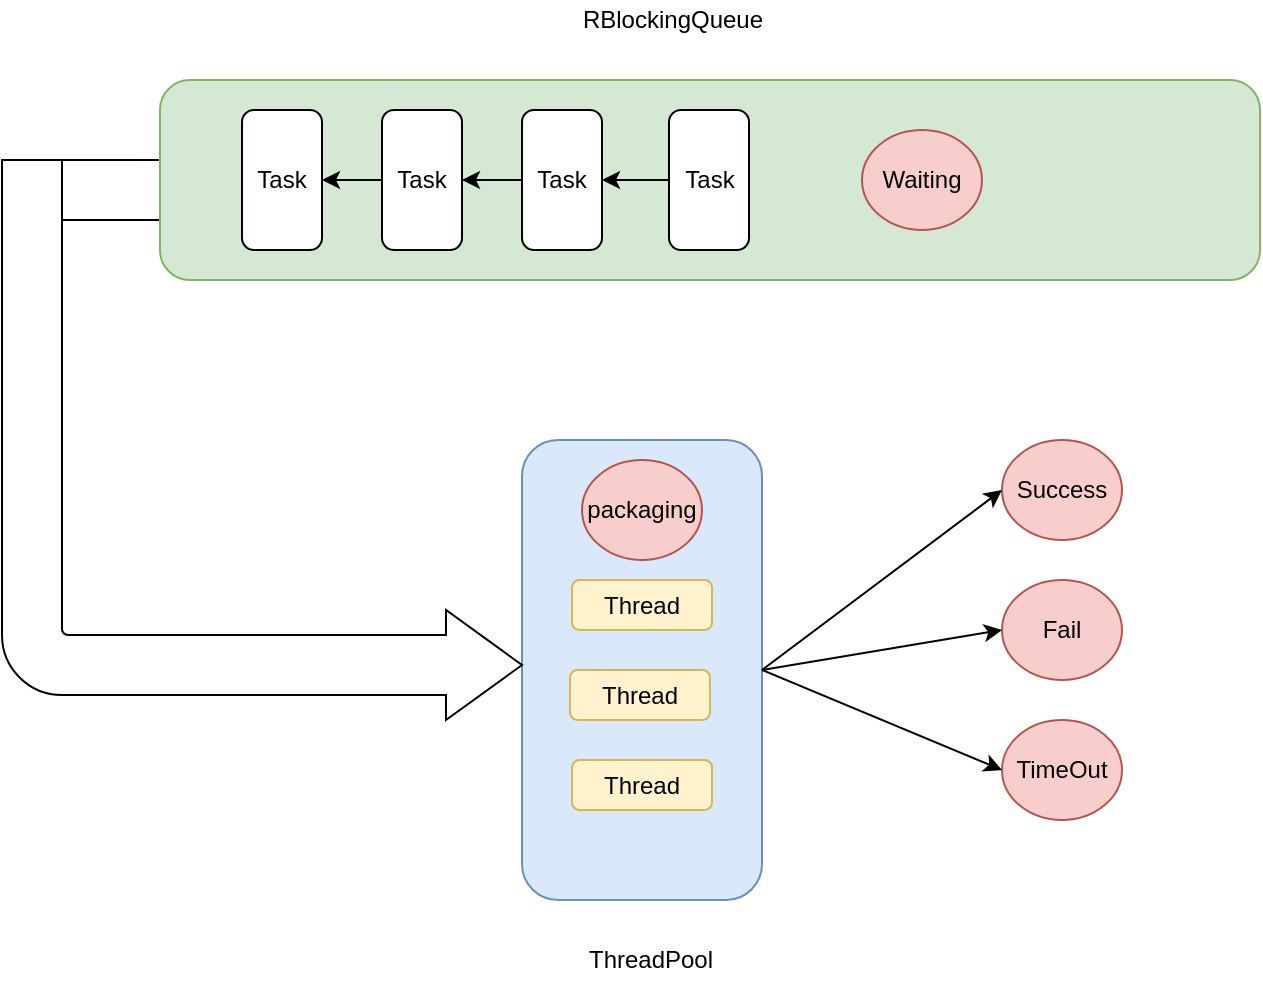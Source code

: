 <mxfile version="14.1.9" type="github">
  <diagram id="WXttNHrkhx1nnGVsF4Nc" name="Page-1">
    <mxGraphModel dx="1426" dy="946" grid="1" gridSize="10" guides="1" tooltips="1" connect="1" arrows="1" fold="1" page="1" pageScale="1" pageWidth="827" pageHeight="1169" math="0" shadow="0">
      <root>
        <mxCell id="0" />
        <mxCell id="1" parent="0" />
        <mxCell id="1fOs09JKboJRAiU0__4v-41" value="" style="shape=corner;whiteSpace=wrap;html=1;shadow=0;sketch=0;fillColor=#ffffff;gradientColor=none;dx=30;dy=30;" parent="1" vertex="1">
          <mxGeometry x="60" y="400" width="80" height="80" as="geometry" />
        </mxCell>
        <mxCell id="1fOs09JKboJRAiU0__4v-3" value="" style="rounded=1;whiteSpace=wrap;html=1;fillColor=#d5e8d4;strokeColor=#82b366;" parent="1" vertex="1">
          <mxGeometry x="139" y="360" width="550" height="100" as="geometry" />
        </mxCell>
        <mxCell id="1fOs09JKboJRAiU0__4v-8" value="RBlockingQueue" style="text;html=1;align=center;verticalAlign=middle;resizable=0;points=[];autosize=1;" parent="1" vertex="1">
          <mxGeometry x="340" y="320" width="110" height="20" as="geometry" />
        </mxCell>
        <mxCell id="1fOs09JKboJRAiU0__4v-10" value="Task" style="rounded=1;whiteSpace=wrap;html=1;" parent="1" vertex="1">
          <mxGeometry x="180" y="375" width="40" height="70" as="geometry" />
        </mxCell>
        <mxCell id="1fOs09JKboJRAiU0__4v-16" value="" style="edgeStyle=orthogonalEdgeStyle;rounded=0;orthogonalLoop=1;jettySize=auto;html=1;" parent="1" source="1fOs09JKboJRAiU0__4v-11" target="1fOs09JKboJRAiU0__4v-10" edge="1">
          <mxGeometry relative="1" as="geometry" />
        </mxCell>
        <mxCell id="1fOs09JKboJRAiU0__4v-11" value="Task" style="rounded=1;whiteSpace=wrap;html=1;" parent="1" vertex="1">
          <mxGeometry x="250" y="375" width="40" height="70" as="geometry" />
        </mxCell>
        <mxCell id="1fOs09JKboJRAiU0__4v-17" value="" style="edgeStyle=orthogonalEdgeStyle;rounded=0;orthogonalLoop=1;jettySize=auto;html=1;" parent="1" source="1fOs09JKboJRAiU0__4v-12" target="1fOs09JKboJRAiU0__4v-11" edge="1">
          <mxGeometry relative="1" as="geometry" />
        </mxCell>
        <mxCell id="1fOs09JKboJRAiU0__4v-12" value="Task" style="rounded=1;whiteSpace=wrap;html=1;" parent="1" vertex="1">
          <mxGeometry x="320" y="375" width="40" height="70" as="geometry" />
        </mxCell>
        <mxCell id="1fOs09JKboJRAiU0__4v-18" value="" style="edgeStyle=orthogonalEdgeStyle;rounded=0;orthogonalLoop=1;jettySize=auto;html=1;" parent="1" source="1fOs09JKboJRAiU0__4v-13" target="1fOs09JKboJRAiU0__4v-12" edge="1">
          <mxGeometry relative="1" as="geometry" />
        </mxCell>
        <mxCell id="1fOs09JKboJRAiU0__4v-13" value="Task" style="rounded=1;whiteSpace=wrap;html=1;" parent="1" vertex="1">
          <mxGeometry x="393.5" y="375" width="40" height="70" as="geometry" />
        </mxCell>
        <mxCell id="1fOs09JKboJRAiU0__4v-33" value="" style="rounded=1;whiteSpace=wrap;html=1;shadow=0;fillColor=#dae8fc;strokeColor=#6c8ebf;" parent="1" vertex="1">
          <mxGeometry x="320" y="540" width="120" height="230" as="geometry" />
        </mxCell>
        <mxCell id="1fOs09JKboJRAiU0__4v-35" value="ThreadPool" style="text;html=1;align=center;verticalAlign=middle;resizable=0;points=[];autosize=1;" parent="1" vertex="1">
          <mxGeometry x="344" y="790" width="80" height="20" as="geometry" />
        </mxCell>
        <mxCell id="1fOs09JKboJRAiU0__4v-38" value="" style="html=1;shadow=0;dashed=0;align=center;verticalAlign=middle;shape=mxgraph.arrows2.bendArrow;dy=15;dx=38;notch=0;arrowHead=55;rounded=1;sketch=0;fillColor=#ffffff;gradientColor=none;flipV=1;flipH=0;" parent="1" vertex="1">
          <mxGeometry x="60" y="400" width="260" height="280" as="geometry" />
        </mxCell>
        <mxCell id="oTEjtu3qGeO5vsxfW3SU-1" value="Thread" style="rounded=1;whiteSpace=wrap;html=1;fillColor=#fff2cc;strokeColor=#d6b656;" vertex="1" parent="1">
          <mxGeometry x="345" y="610" width="70" height="25" as="geometry" />
        </mxCell>
        <mxCell id="oTEjtu3qGeO5vsxfW3SU-2" value="Thread" style="rounded=1;whiteSpace=wrap;html=1;fillColor=#fff2cc;strokeColor=#d6b656;" vertex="1" parent="1">
          <mxGeometry x="344" y="655" width="70" height="25" as="geometry" />
        </mxCell>
        <mxCell id="oTEjtu3qGeO5vsxfW3SU-3" value="Thread" style="rounded=1;whiteSpace=wrap;html=1;fillColor=#fff2cc;strokeColor=#d6b656;" vertex="1" parent="1">
          <mxGeometry x="345" y="700" width="70" height="25" as="geometry" />
        </mxCell>
        <mxCell id="oTEjtu3qGeO5vsxfW3SU-9" value="Success" style="ellipse;whiteSpace=wrap;html=1;rounded=1;shadow=0;strokeColor=#b85450;fillColor=#f8cecc;" vertex="1" parent="1">
          <mxGeometry x="560" y="540" width="60" height="50" as="geometry" />
        </mxCell>
        <mxCell id="oTEjtu3qGeO5vsxfW3SU-11" value="Fail" style="ellipse;whiteSpace=wrap;html=1;rounded=1;shadow=0;strokeColor=#b85450;fillColor=#f8cecc;" vertex="1" parent="1">
          <mxGeometry x="560" y="610" width="60" height="50" as="geometry" />
        </mxCell>
        <mxCell id="oTEjtu3qGeO5vsxfW3SU-12" value="TimeOut" style="ellipse;whiteSpace=wrap;html=1;rounded=1;shadow=0;strokeColor=#b85450;fillColor=#f8cecc;" vertex="1" parent="1">
          <mxGeometry x="560" y="680" width="60" height="50" as="geometry" />
        </mxCell>
        <mxCell id="oTEjtu3qGeO5vsxfW3SU-14" value="" style="endArrow=classic;html=1;entryX=0;entryY=0.5;entryDx=0;entryDy=0;exitX=1;exitY=0.5;exitDx=0;exitDy=0;" edge="1" parent="1" source="1fOs09JKboJRAiU0__4v-33" target="oTEjtu3qGeO5vsxfW3SU-9">
          <mxGeometry width="50" height="50" relative="1" as="geometry">
            <mxPoint x="390" y="620" as="sourcePoint" />
            <mxPoint x="440" y="570" as="targetPoint" />
          </mxGeometry>
        </mxCell>
        <mxCell id="oTEjtu3qGeO5vsxfW3SU-15" value="" style="endArrow=classic;html=1;entryX=0;entryY=0.5;entryDx=0;entryDy=0;exitX=1;exitY=0.5;exitDx=0;exitDy=0;" edge="1" parent="1" source="1fOs09JKboJRAiU0__4v-33" target="oTEjtu3qGeO5vsxfW3SU-11">
          <mxGeometry width="50" height="50" relative="1" as="geometry">
            <mxPoint x="450" y="665" as="sourcePoint" />
            <mxPoint x="570" y="575" as="targetPoint" />
          </mxGeometry>
        </mxCell>
        <mxCell id="oTEjtu3qGeO5vsxfW3SU-16" value="" style="endArrow=classic;html=1;entryX=0;entryY=0.5;entryDx=0;entryDy=0;exitX=1;exitY=0.5;exitDx=0;exitDy=0;" edge="1" parent="1" source="1fOs09JKboJRAiU0__4v-33" target="oTEjtu3qGeO5vsxfW3SU-12">
          <mxGeometry width="50" height="50" relative="1" as="geometry">
            <mxPoint x="450" y="665" as="sourcePoint" />
            <mxPoint x="570" y="645" as="targetPoint" />
          </mxGeometry>
        </mxCell>
        <mxCell id="oTEjtu3qGeO5vsxfW3SU-17" value="Waiting" style="ellipse;whiteSpace=wrap;html=1;rounded=1;shadow=0;strokeColor=#b85450;fillColor=#f8cecc;" vertex="1" parent="1">
          <mxGeometry x="490" y="385" width="60" height="50" as="geometry" />
        </mxCell>
        <mxCell id="oTEjtu3qGeO5vsxfW3SU-18" value="packaging" style="ellipse;whiteSpace=wrap;html=1;rounded=1;shadow=0;strokeColor=#b85450;fillColor=#f8cecc;" vertex="1" parent="1">
          <mxGeometry x="350" y="550" width="60" height="50" as="geometry" />
        </mxCell>
      </root>
    </mxGraphModel>
  </diagram>
</mxfile>
